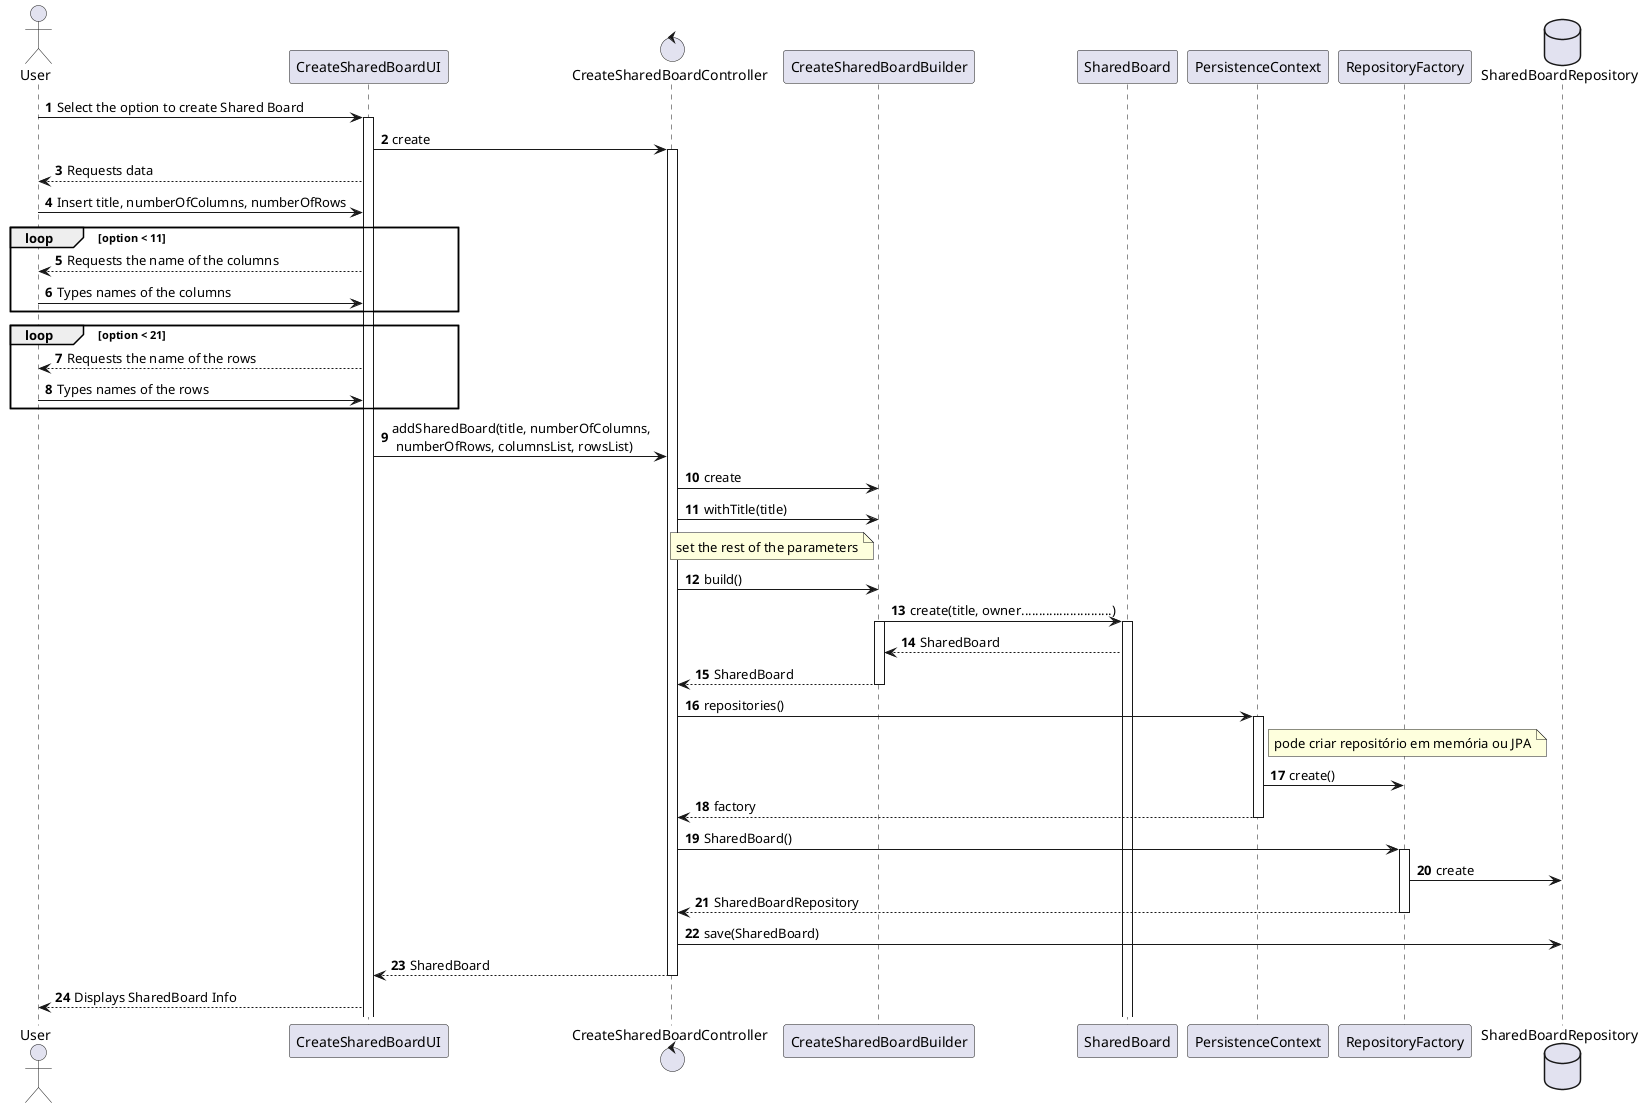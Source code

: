 @startuml
'https://plantuml.com/sequence-diagram

autonumber

actor User


User -> CreateSharedBoardUI: Select the option to create Shared Board
activate CreateSharedBoardUI
control CreateSharedBoardController

CreateSharedBoardUI -> CreateSharedBoardController: create
activate CreateSharedBoardController
CreateSharedBoardUI --> User: Requests data
User -> CreateSharedBoardUI: Insert title, numberOfColumns, numberOfRows
    loop option < 11
        CreateSharedBoardUI --> User: Requests the name of the columns
        User -> CreateSharedBoardUI: Types names of the columns
    end
     loop option < 21
            CreateSharedBoardUI --> User: Requests the name of the rows
            User -> CreateSharedBoardUI: Types names of the rows
        end


CreateSharedBoardUI -> CreateSharedBoardController: addSharedBoard(title, numberOfColumns,\n numberOfRows, columnsList, rowsList)

CreateSharedBoardController -> CreateSharedBoardBuilder: create
CreateSharedBoardController -> CreateSharedBoardBuilder: withTitle(title)
note left of CreateSharedBoardBuilder: set the rest of the parameters
CreateSharedBoardController -> CreateSharedBoardBuilder: build()
CreateSharedBoardBuilder -> SharedBoard: create(title, owner..........................)
activate SharedBoard
activate CreateSharedBoardBuilder
SharedBoard --> CreateSharedBoardBuilder: SharedBoard


CreateSharedBoardBuilder --> CreateSharedBoardController: SharedBoard
deactivate CreateSharedBoardBuilder
CreateSharedBoardController -> PersistenceContext: repositories()
activate PersistenceContext

note right of PersistenceContext: pode criar repositório em memória ou JPA
PersistenceContext -> RepositoryFactory: create()
database SharedBoardRepository
PersistenceContext --> CreateSharedBoardController : factory
deactivate PersistenceContext
CreateSharedBoardController -> RepositoryFactory: SharedBoard()
activate RepositoryFactory
RepositoryFactory -> SharedBoardRepository : create
RepositoryFactory --> CreateSharedBoardController: SharedBoardRepository
deactivate RepositoryFactory
CreateSharedBoardController -> SharedBoardRepository: save(SharedBoard)
CreateSharedBoardController --> CreateSharedBoardUI: SharedBoard
deactivate CreateSharedBoardController

CreateSharedBoardUI --> User: Displays SharedBoard Info

deactivate CreateSharedBoardController


@enduml